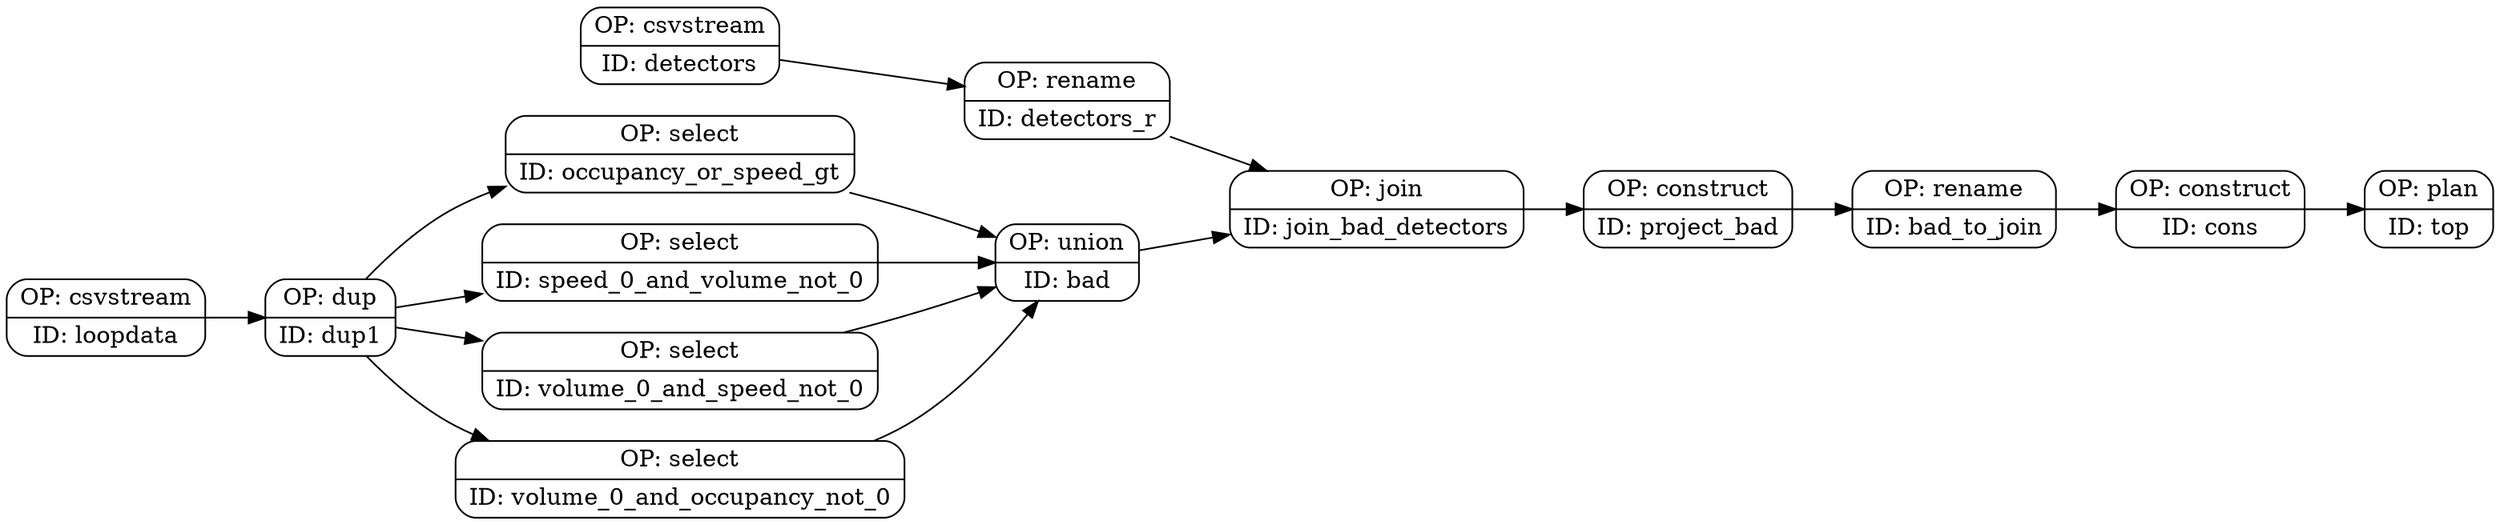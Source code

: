 digraph tree {
rankdir="LR"
node [shape=record];
node [style=rounded];
"top" [label="OP: plan | {ID: top}"];
"loopdata" [label="OP: csvstream | {ID: loopdata}"];
"detectors" [label="OP: csvstream | {ID: detectors}"];
"detectors_r" [label="OP: rename | {ID: detectors_r}"];
"dup1" [label="OP: dup | {ID: dup1}"];
"occupancy_or_speed_gt" [label="OP: select | {ID: occupancy_or_speed_gt}"];
"speed_0_and_volume_not_0" [label="OP: select | {ID: speed_0_and_volume_not_0}"];
"volume_0_and_speed_not_0" [label="OP: select | {ID: volume_0_and_speed_not_0}"];
"volume_0_and_occupancy_not_0" [label="OP: select | {ID: volume_0_and_occupancy_not_0}"];
"bad" [label="OP: union | {ID: bad}"];
"join_bad_detectors" [label="OP: join | {ID: join_bad_detectors}"];
"project_bad" [label="OP: construct | {ID: project_bad}"];
"bad_to_join" [label="OP: rename | {ID: bad_to_join}"];
"cons" [label="OP: construct | {ID: cons}"];
"cons" -> "top";
"detectors" -> "detectors_r";
"loopdata" -> "dup1";
"dup1" -> "occupancy_or_speed_gt";
"dup1" -> "speed_0_and_volume_not_0";
"dup1" -> "volume_0_and_speed_not_0";
"dup1" -> "volume_0_and_occupancy_not_0";
"occupancy_or_speed_gt" -> "bad";
"speed_0_and_volume_not_0" -> "bad";
"volume_0_and_speed_not_0" -> "bad";
"volume_0_and_occupancy_not_0" -> "bad";
"bad" -> "join_bad_detectors";
"detectors_r" -> "join_bad_detectors";
"join_bad_detectors" -> "project_bad";
"project_bad" -> "bad_to_join";
"bad_to_join" -> "cons";
}
